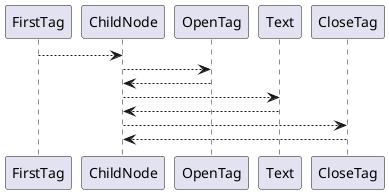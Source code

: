 @startuml

    FirstTag --> ChildNode

    ChildNode --> OpenTag
    OpenTag --> ChildNode

    ChildNode --> Text
    Text --> ChildNode

    ChildNode --> CloseTag
    CloseTag --> ChildNode


@enduml 
